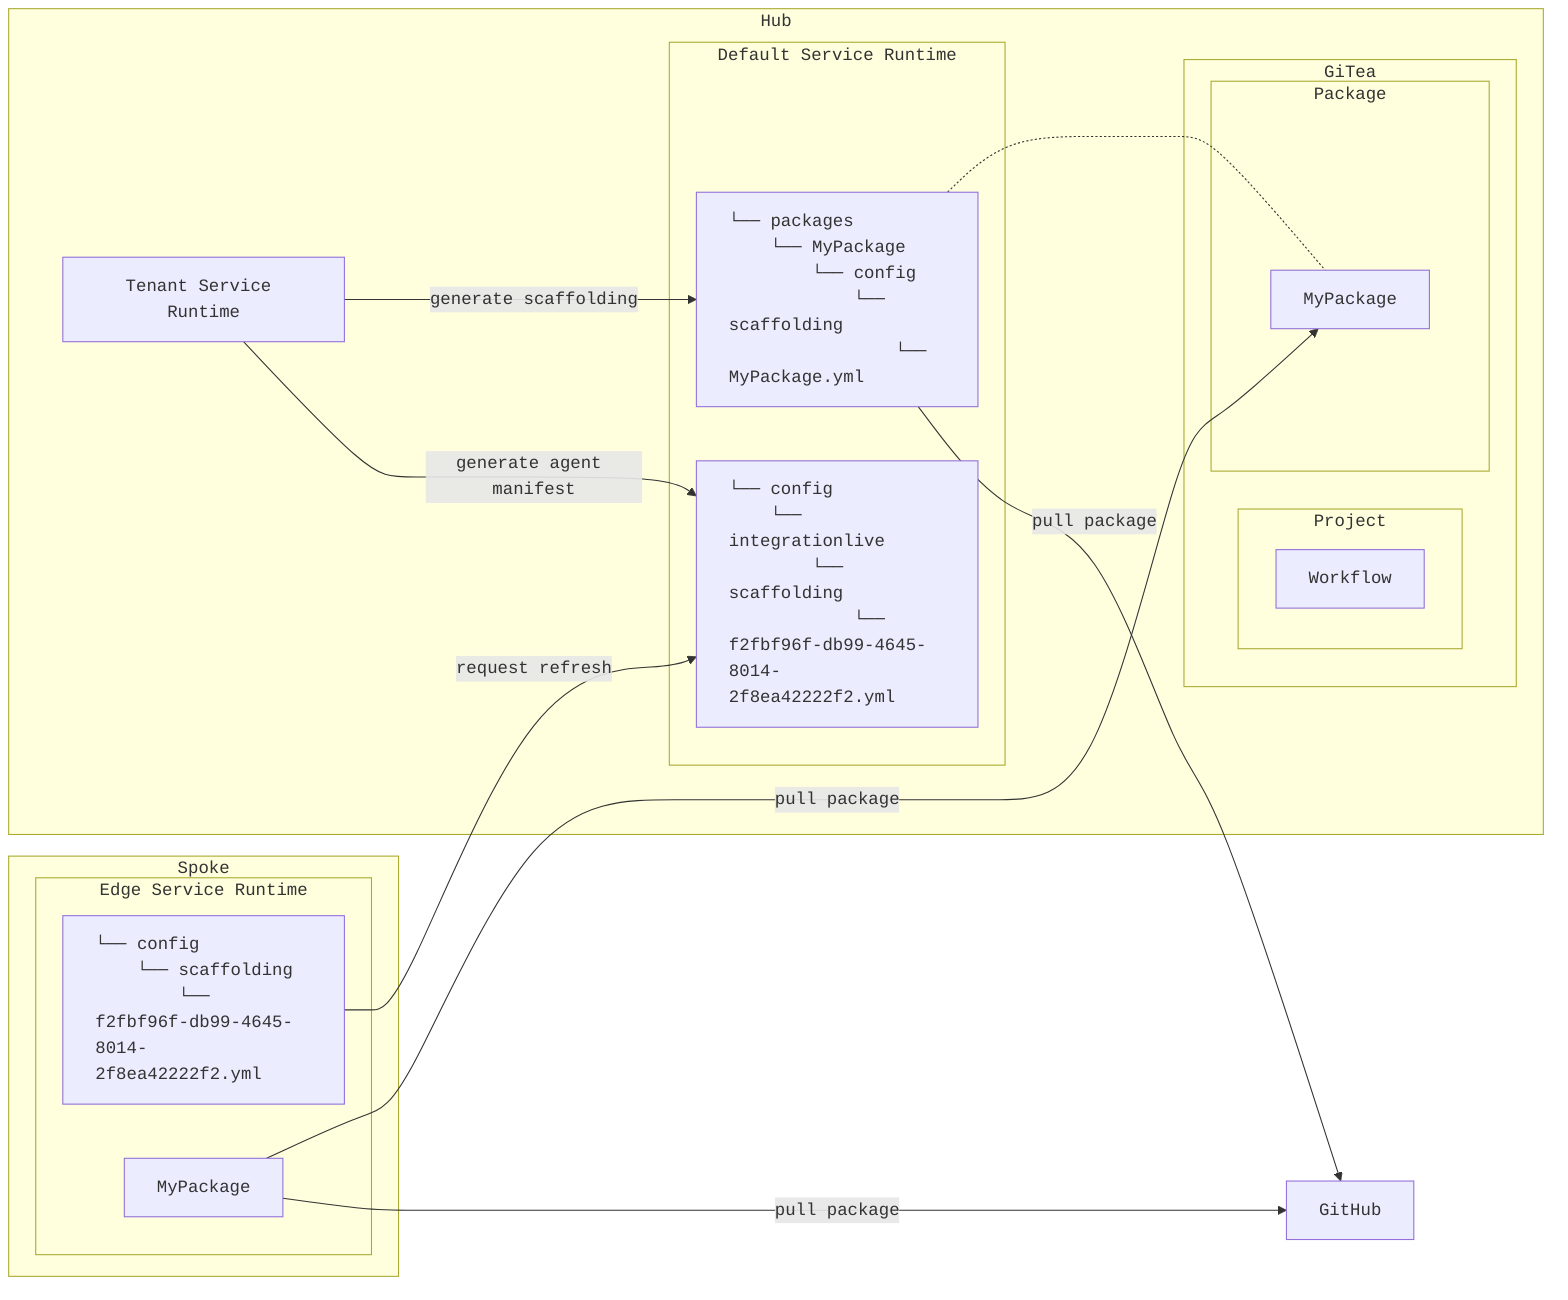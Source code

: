 %%{
init: {
'themeVariables': {
'fontFamily': 'monospace'
}
}
}%%
flowchart LR
  github[GitHub]
subgraph hub[Hub]
hub.tsr["Tenant Service Runtime"]
subgraph hub.git["GiTea"]
subgraph hub.git.project["Project"]
hub.git.project.wf["Workflow"]
end
subgraph hub.git.pkg["Package"]
hub.git.pkg.my["MyPackage"]
end
end
subgraph hub.svc["Default Service Runtime"]
hub.svc.am["<div style='text-align: left;'>└── config
#8200;#8200;#8200;#8200;└── integrationlive
#8200;#8200;#8200;#8200;#8200;#8200;#8200;#8200;└── scaffolding
#8200;#8200;#8200;#8200;#8200;#8200;#8200;#8200;#8200;#8200;#8200;#8200;└── f2fbf96f-db99-4645-8014-2f8ea42222f2.yml
</div>"]
hub.svc.pkg["<div style='text-align: left;'>└── packages
#8200;#8200;#8200;#8200;└── MyPackage
#8200;#8200;#8200;#8200;#8200;#8200;#8200;#8200;└── config
#8200;#8200;#8200;#8200;#8200;#8200;#8200;#8200;#8200;#8200;#8200;#8200;└── scaffolding
#8200;#8200;#8200;#8200;#8200;#8200;#8200;#8200;#8200;#8200;#8200;#8200;#8200;#8200;#8200;#8200;└── MyPackage.yml
</div>"]
end
end
subgraph spoke [Spoke]
subgraph spoke.svc["Edge Service Runtime"]
spoke.svc.am["<div style='text-align: left;'>└── config
#8200;#8200;#8200;#8200;└── scaffolding
#8200;#8200;#8200;#8200;#8200;#8200;#8200;#8200;└── f2fbf96f-db99-4645-8014-2f8ea42222f2.yml
</div>"]
spoke.svc.pkg["MyPackage"]
end
end
hub.tsr -- generate scaffolding --> hub.svc.pkg
hub.tsr -- generate agent manifest --> hub.svc.am
hub.svc.pkg -.- hub.git.pkg.my
hub.svc.pkg -- pull package --> github
spoke.svc.am -- request refresh --> hub.svc.am
spoke.svc.pkg -- pull package --> hub.git.pkg.my
spoke.svc.pkg -- pull package --> github